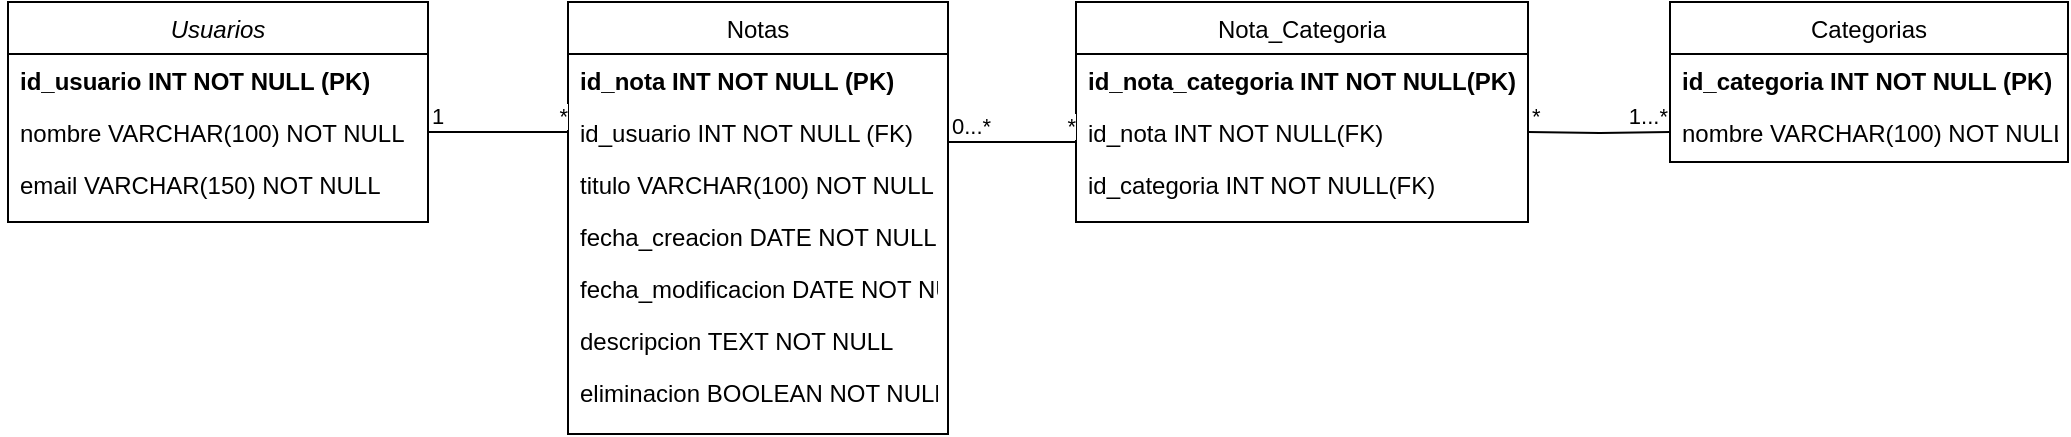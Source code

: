 <mxfile version="14.6.10" type="device"><diagram id="C5RBs43oDa-KdzZeNtuy" name="Page-1"><mxGraphModel dx="2207" dy="579" grid="1" gridSize="10" guides="1" tooltips="1" connect="1" arrows="1" fold="1" page="1" pageScale="1" pageWidth="1169" pageHeight="827" math="0" shadow="0"><root><mxCell id="WIyWlLk6GJQsqaUBKTNV-0"/><mxCell id="WIyWlLk6GJQsqaUBKTNV-1" parent="WIyWlLk6GJQsqaUBKTNV-0"/><mxCell id="zkfFHV4jXpPFQw0GAbJ--0" value="Usuarios" style="swimlane;fontStyle=2;align=center;verticalAlign=top;childLayout=stackLayout;horizontal=1;startSize=26;horizontalStack=0;resizeParent=1;resizeLast=0;collapsible=1;marginBottom=0;rounded=0;shadow=0;strokeWidth=1;" parent="WIyWlLk6GJQsqaUBKTNV-1" vertex="1"><mxGeometry x="-40" y="40" width="210" height="110" as="geometry"><mxRectangle x="230" y="140" width="160" height="26" as="alternateBounds"/></mxGeometry></mxCell><mxCell id="zkfFHV4jXpPFQw0GAbJ--1" value="id_usuario INT NOT NULL (PK)" style="text;align=left;verticalAlign=top;spacingLeft=4;spacingRight=4;overflow=hidden;rotatable=0;points=[[0,0.5],[1,0.5]];portConstraint=eastwest;shadow=1;fontStyle=1" parent="zkfFHV4jXpPFQw0GAbJ--0" vertex="1"><mxGeometry y="26" width="210" height="26" as="geometry"/></mxCell><mxCell id="zkfFHV4jXpPFQw0GAbJ--2" value="nombre VARCHAR(100) NOT NULL" style="text;align=left;verticalAlign=top;spacingLeft=4;spacingRight=4;overflow=hidden;rotatable=0;points=[[0,0.5],[1,0.5]];portConstraint=eastwest;rounded=0;shadow=0;html=0;" parent="zkfFHV4jXpPFQw0GAbJ--0" vertex="1"><mxGeometry y="52" width="210" height="26" as="geometry"/></mxCell><mxCell id="zkfFHV4jXpPFQw0GAbJ--3" value="email VARCHAR(150) NOT NULL" style="text;align=left;verticalAlign=top;spacingLeft=4;spacingRight=4;overflow=hidden;rotatable=0;points=[[0,0.5],[1,0.5]];portConstraint=eastwest;rounded=0;shadow=0;html=0;" parent="zkfFHV4jXpPFQw0GAbJ--0" vertex="1"><mxGeometry y="78" width="210" height="26" as="geometry"/></mxCell><mxCell id="zkfFHV4jXpPFQw0GAbJ--17" value="Notas" style="swimlane;fontStyle=0;align=center;verticalAlign=top;childLayout=stackLayout;horizontal=1;startSize=26;horizontalStack=0;resizeParent=1;resizeLast=0;collapsible=1;marginBottom=0;rounded=0;shadow=0;strokeWidth=1;" parent="WIyWlLk6GJQsqaUBKTNV-1" vertex="1"><mxGeometry x="240" y="40" width="190" height="216" as="geometry"><mxRectangle x="508" y="120" width="160" height="26" as="alternateBounds"/></mxGeometry></mxCell><mxCell id="zkfFHV4jXpPFQw0GAbJ--18" value="id_nota INT NOT NULL (PK)" style="text;align=left;verticalAlign=top;spacingLeft=4;spacingRight=4;overflow=hidden;rotatable=0;points=[[0,0.5],[1,0.5]];portConstraint=eastwest;fontStyle=1" parent="zkfFHV4jXpPFQw0GAbJ--17" vertex="1"><mxGeometry y="26" width="190" height="26" as="geometry"/></mxCell><mxCell id="zkfFHV4jXpPFQw0GAbJ--19" value="id_usuario INT NOT NULL (FK)" style="text;align=left;verticalAlign=top;spacingLeft=4;spacingRight=4;overflow=hidden;rotatable=0;points=[[0,0.5],[1,0.5]];portConstraint=eastwest;rounded=0;shadow=0;html=0;" parent="zkfFHV4jXpPFQw0GAbJ--17" vertex="1"><mxGeometry y="52" width="190" height="26" as="geometry"/></mxCell><mxCell id="zkfFHV4jXpPFQw0GAbJ--20" value="titulo VARCHAR(100) NOT NULL" style="text;align=left;verticalAlign=top;spacingLeft=4;spacingRight=4;overflow=hidden;rotatable=0;points=[[0,0.5],[1,0.5]];portConstraint=eastwest;rounded=0;shadow=0;html=0;" parent="zkfFHV4jXpPFQw0GAbJ--17" vertex="1"><mxGeometry y="78" width="190" height="26" as="geometry"/></mxCell><mxCell id="zkfFHV4jXpPFQw0GAbJ--21" value="fecha_creacion DATE NOT NULL" style="text;align=left;verticalAlign=top;spacingLeft=4;spacingRight=4;overflow=hidden;rotatable=0;points=[[0,0.5],[1,0.5]];portConstraint=eastwest;rounded=0;shadow=0;html=0;" parent="zkfFHV4jXpPFQw0GAbJ--17" vertex="1"><mxGeometry y="104" width="190" height="26" as="geometry"/></mxCell><mxCell id="zkfFHV4jXpPFQw0GAbJ--22" value="fecha_modificacion DATE NOT NULL" style="text;align=left;verticalAlign=top;spacingLeft=4;spacingRight=4;overflow=hidden;rotatable=0;points=[[0,0.5],[1,0.5]];portConstraint=eastwest;rounded=0;shadow=0;html=0;" parent="zkfFHV4jXpPFQw0GAbJ--17" vertex="1"><mxGeometry y="130" width="190" height="26" as="geometry"/></mxCell><mxCell id="zkfFHV4jXpPFQw0GAbJ--24" value="descripcion TEXT NOT NULL" style="text;align=left;verticalAlign=top;spacingLeft=4;spacingRight=4;overflow=hidden;rotatable=0;points=[[0,0.5],[1,0.5]];portConstraint=eastwest;" parent="zkfFHV4jXpPFQw0GAbJ--17" vertex="1"><mxGeometry y="156" width="190" height="26" as="geometry"/></mxCell><mxCell id="SUgpO3VjSd-U0oDBHUlv-12" value="eliminacion BOOLEAN NOT NULL" style="text;align=left;verticalAlign=top;spacingLeft=4;spacingRight=4;overflow=hidden;rotatable=0;points=[[0,0.5],[1,0.5]];portConstraint=eastwest;" vertex="1" parent="zkfFHV4jXpPFQw0GAbJ--17"><mxGeometry y="182" width="190" height="26" as="geometry"/></mxCell><mxCell id="SUgpO3VjSd-U0oDBHUlv-14" value="" style="endArrow=none;html=1;edgeStyle=orthogonalEdgeStyle;rounded=0;exitX=1;exitY=0.5;exitDx=0;exitDy=0;entryX=0;entryY=0.5;entryDx=0;entryDy=0;" edge="1" parent="WIyWlLk6GJQsqaUBKTNV-1" source="zkfFHV4jXpPFQw0GAbJ--2" target="zkfFHV4jXpPFQw0GAbJ--19"><mxGeometry relative="1" as="geometry"><mxPoint x="130" y="200" as="sourcePoint"/><mxPoint x="290" y="200" as="targetPoint"/></mxGeometry></mxCell><mxCell id="SUgpO3VjSd-U0oDBHUlv-15" value="1" style="edgeLabel;resizable=0;html=1;align=left;verticalAlign=bottom;" connectable="0" vertex="1" parent="SUgpO3VjSd-U0oDBHUlv-14"><mxGeometry x="-1" relative="1" as="geometry"/></mxCell><mxCell id="SUgpO3VjSd-U0oDBHUlv-16" value="*" style="edgeLabel;resizable=0;html=1;align=right;verticalAlign=bottom;" connectable="0" vertex="1" parent="SUgpO3VjSd-U0oDBHUlv-14"><mxGeometry x="1" relative="1" as="geometry"/></mxCell><mxCell id="SUgpO3VjSd-U0oDBHUlv-17" value="Categorias" style="swimlane;fontStyle=0;align=center;verticalAlign=top;childLayout=stackLayout;horizontal=1;startSize=26;horizontalStack=0;resizeParent=1;resizeLast=0;collapsible=1;marginBottom=0;rounded=0;shadow=0;strokeWidth=1;" vertex="1" parent="WIyWlLk6GJQsqaUBKTNV-1"><mxGeometry x="791" y="40" width="199" height="80" as="geometry"><mxRectangle x="508" y="120" width="160" height="26" as="alternateBounds"/></mxGeometry></mxCell><mxCell id="SUgpO3VjSd-U0oDBHUlv-18" value="id_categoria INT NOT NULL (PK)" style="text;align=left;verticalAlign=top;spacingLeft=4;spacingRight=4;overflow=hidden;rotatable=0;points=[[0,0.5],[1,0.5]];portConstraint=eastwest;fontStyle=1" vertex="1" parent="SUgpO3VjSd-U0oDBHUlv-17"><mxGeometry y="26" width="199" height="26" as="geometry"/></mxCell><mxCell id="SUgpO3VjSd-U0oDBHUlv-20" value="nombre VARCHAR(100) NOT NULL" style="text;align=left;verticalAlign=top;spacingLeft=4;spacingRight=4;overflow=hidden;rotatable=0;points=[[0,0.5],[1,0.5]];portConstraint=eastwest;rounded=0;shadow=0;html=0;" vertex="1" parent="SUgpO3VjSd-U0oDBHUlv-17"><mxGeometry y="52" width="199" height="26" as="geometry"/></mxCell><mxCell id="SUgpO3VjSd-U0oDBHUlv-25" value="Nota_Categoria" style="swimlane;fontStyle=0;align=center;verticalAlign=top;childLayout=stackLayout;horizontal=1;startSize=26;horizontalStack=0;resizeParent=1;resizeLast=0;collapsible=1;marginBottom=0;rounded=0;shadow=0;strokeWidth=1;" vertex="1" parent="WIyWlLk6GJQsqaUBKTNV-1"><mxGeometry x="494" y="40" width="226" height="110" as="geometry"><mxRectangle x="508" y="120" width="160" height="26" as="alternateBounds"/></mxGeometry></mxCell><mxCell id="SUgpO3VjSd-U0oDBHUlv-26" value="id_nota_categoria INT NOT NULL(PK)" style="text;align=left;verticalAlign=top;spacingLeft=4;spacingRight=4;overflow=hidden;rotatable=0;points=[[0,0.5],[1,0.5]];portConstraint=eastwest;fontStyle=1" vertex="1" parent="SUgpO3VjSd-U0oDBHUlv-25"><mxGeometry y="26" width="226" height="26" as="geometry"/></mxCell><mxCell id="SUgpO3VjSd-U0oDBHUlv-27" value="id_nota INT NOT NULL(FK)" style="text;align=left;verticalAlign=top;spacingLeft=4;spacingRight=4;overflow=hidden;rotatable=0;points=[[0,0.5],[1,0.5]];portConstraint=eastwest;rounded=0;shadow=0;html=0;" vertex="1" parent="SUgpO3VjSd-U0oDBHUlv-25"><mxGeometry y="52" width="226" height="26" as="geometry"/></mxCell><mxCell id="SUgpO3VjSd-U0oDBHUlv-28" value="id_categoria INT NOT NULL(FK)" style="text;align=left;verticalAlign=top;spacingLeft=4;spacingRight=4;overflow=hidden;rotatable=0;points=[[0,0.5],[1,0.5]];portConstraint=eastwest;rounded=0;shadow=0;html=0;" vertex="1" parent="SUgpO3VjSd-U0oDBHUlv-25"><mxGeometry y="78" width="226" height="26" as="geometry"/></mxCell><mxCell id="SUgpO3VjSd-U0oDBHUlv-33" value="" style="endArrow=none;html=1;edgeStyle=orthogonalEdgeStyle;rounded=0;entryX=0;entryY=0.5;entryDx=0;entryDy=0;" edge="1" parent="WIyWlLk6GJQsqaUBKTNV-1"><mxGeometry relative="1" as="geometry"><mxPoint x="430" y="110" as="sourcePoint"/><mxPoint x="494" y="110" as="targetPoint"/></mxGeometry></mxCell><mxCell id="SUgpO3VjSd-U0oDBHUlv-34" value="0...*" style="edgeLabel;resizable=0;html=1;align=left;verticalAlign=bottom;" connectable="0" vertex="1" parent="SUgpO3VjSd-U0oDBHUlv-33"><mxGeometry x="-1" relative="1" as="geometry"/></mxCell><mxCell id="SUgpO3VjSd-U0oDBHUlv-35" value="*" style="edgeLabel;resizable=0;html=1;align=right;verticalAlign=bottom;" connectable="0" vertex="1" parent="SUgpO3VjSd-U0oDBHUlv-33"><mxGeometry x="1" relative="1" as="geometry"/></mxCell><mxCell id="SUgpO3VjSd-U0oDBHUlv-36" value="" style="endArrow=none;html=1;edgeStyle=orthogonalEdgeStyle;rounded=0;entryX=0;entryY=0.5;entryDx=0;entryDy=0;" edge="1" parent="WIyWlLk6GJQsqaUBKTNV-1" target="SUgpO3VjSd-U0oDBHUlv-20"><mxGeometry relative="1" as="geometry"><mxPoint x="720" y="105" as="sourcePoint"/><mxPoint x="791" y="110" as="targetPoint"/></mxGeometry></mxCell><mxCell id="SUgpO3VjSd-U0oDBHUlv-37" value="*" style="edgeLabel;resizable=0;html=1;align=left;verticalAlign=bottom;" connectable="0" vertex="1" parent="SUgpO3VjSd-U0oDBHUlv-36"><mxGeometry x="-1" relative="1" as="geometry"/></mxCell><mxCell id="SUgpO3VjSd-U0oDBHUlv-38" value="1...*" style="edgeLabel;resizable=0;html=1;align=right;verticalAlign=bottom;" connectable="0" vertex="1" parent="SUgpO3VjSd-U0oDBHUlv-36"><mxGeometry x="1" relative="1" as="geometry"/></mxCell></root></mxGraphModel></diagram></mxfile>